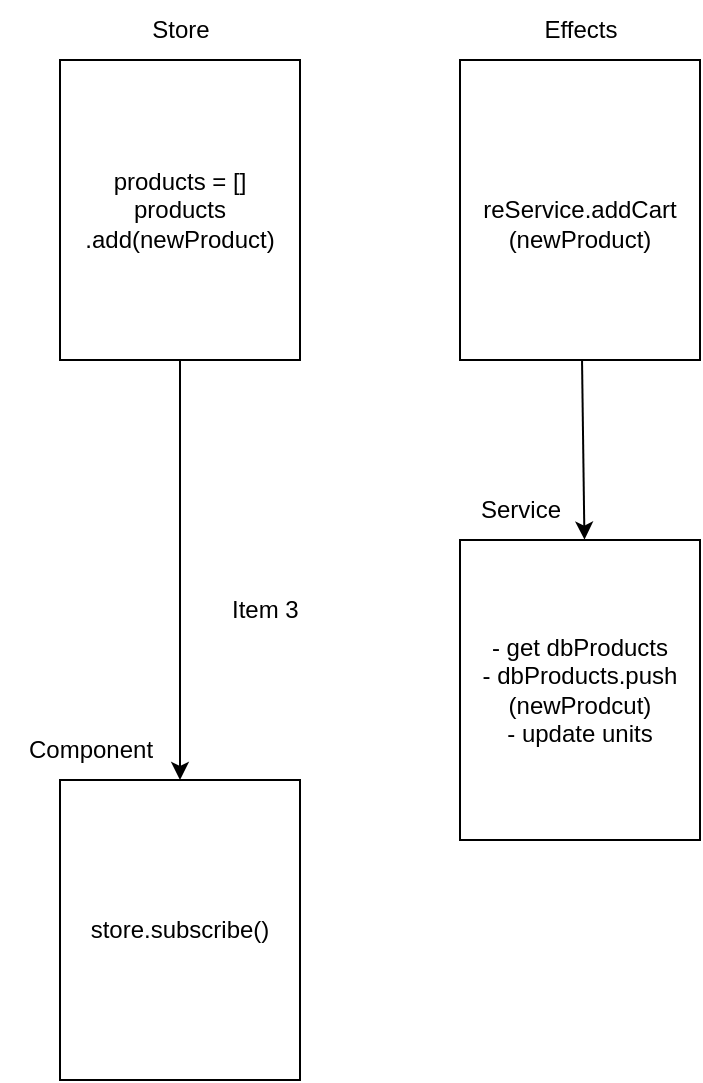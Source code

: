 <mxfile>
    <diagram id="C8KxM7HJjtu_BQoHGOVi" name="Page-1">
        <mxGraphModel dx="511" dy="723" grid="1" gridSize="10" guides="1" tooltips="1" connect="1" arrows="1" fold="1" page="1" pageScale="1" pageWidth="850" pageHeight="1100" math="0" shadow="0">
            <root>
                <mxCell id="0"/>
                <mxCell id="1" parent="0"/>
                <mxCell id="12" value="" style="edgeStyle=none;html=1;" edge="1" parent="1" source="2" target="11">
                    <mxGeometry relative="1" as="geometry"/>
                </mxCell>
                <mxCell id="2" value="products = []&lt;br&gt;products&lt;br&gt;.add(newProduct)" style="rounded=0;whiteSpace=wrap;html=1;" vertex="1" parent="1">
                    <mxGeometry x="40" y="80" width="120" height="150" as="geometry"/>
                </mxCell>
                <mxCell id="3" value="Store&lt;br&gt;" style="text;html=1;align=center;verticalAlign=middle;resizable=0;points=[];autosize=1;strokeColor=none;fillColor=none;" vertex="1" parent="1">
                    <mxGeometry x="75" y="50" width="50" height="30" as="geometry"/>
                </mxCell>
                <mxCell id="8" value="" style="edgeStyle=none;html=1;entryX=1.037;entryY=0.994;entryDx=0;entryDy=0;entryPerimeter=0;" edge="1" parent="1" source="5" target="10">
                    <mxGeometry relative="1" as="geometry">
                        <mxPoint x="310" y="310" as="targetPoint"/>
                    </mxGeometry>
                </mxCell>
                <mxCell id="5" value="&lt;br&gt;reService.addCart&lt;br&gt;(newProduct)" style="rounded=0;whiteSpace=wrap;html=1;" vertex="1" parent="1">
                    <mxGeometry x="240" y="80" width="120" height="150" as="geometry"/>
                </mxCell>
                <mxCell id="6" value="Effects" style="text;html=1;align=center;verticalAlign=middle;resizable=0;points=[];autosize=1;strokeColor=none;fillColor=none;" vertex="1" parent="1">
                    <mxGeometry x="270" y="50" width="60" height="30" as="geometry"/>
                </mxCell>
                <mxCell id="9" value="- get dbProducts&lt;br&gt;- dbProducts.push&lt;br&gt;(newProdcut)&lt;br&gt;- update units" style="rounded=0;whiteSpace=wrap;html=1;" vertex="1" parent="1">
                    <mxGeometry x="240" y="320" width="120" height="150" as="geometry"/>
                </mxCell>
                <mxCell id="14" value="" style="edgeStyle=none;html=1;" edge="1" parent="1" source="10" target="9">
                    <mxGeometry relative="1" as="geometry"/>
                </mxCell>
                <mxCell id="10" value="Service" style="text;html=1;align=center;verticalAlign=middle;resizable=0;points=[];autosize=1;strokeColor=none;fillColor=none;" vertex="1" parent="1">
                    <mxGeometry x="240" y="290" width="60" height="30" as="geometry"/>
                </mxCell>
                <mxCell id="11" value="store.subscribe()" style="rounded=0;whiteSpace=wrap;html=1;" vertex="1" parent="1">
                    <mxGeometry x="40" y="440" width="120" height="150" as="geometry"/>
                </mxCell>
                <mxCell id="13" value="Component" style="text;html=1;align=center;verticalAlign=middle;resizable=0;points=[];autosize=1;strokeColor=none;fillColor=none;" vertex="1" parent="1">
                    <mxGeometry x="10" y="410" width="90" height="30" as="geometry"/>
                </mxCell>
                <mxCell id="65" value="Item 3" style="text;strokeColor=none;fillColor=none;align=left;verticalAlign=middle;spacingLeft=4;spacingRight=4;overflow=hidden;points=[[0,0.5],[1,0.5]];portConstraint=eastwest;rotatable=0;whiteSpace=wrap;html=1;" vertex="1" parent="1">
                    <mxGeometry x="120" y="340" width="140" height="30" as="geometry"/>
                </mxCell>
            </root>
        </mxGraphModel>
    </diagram>
</mxfile>
